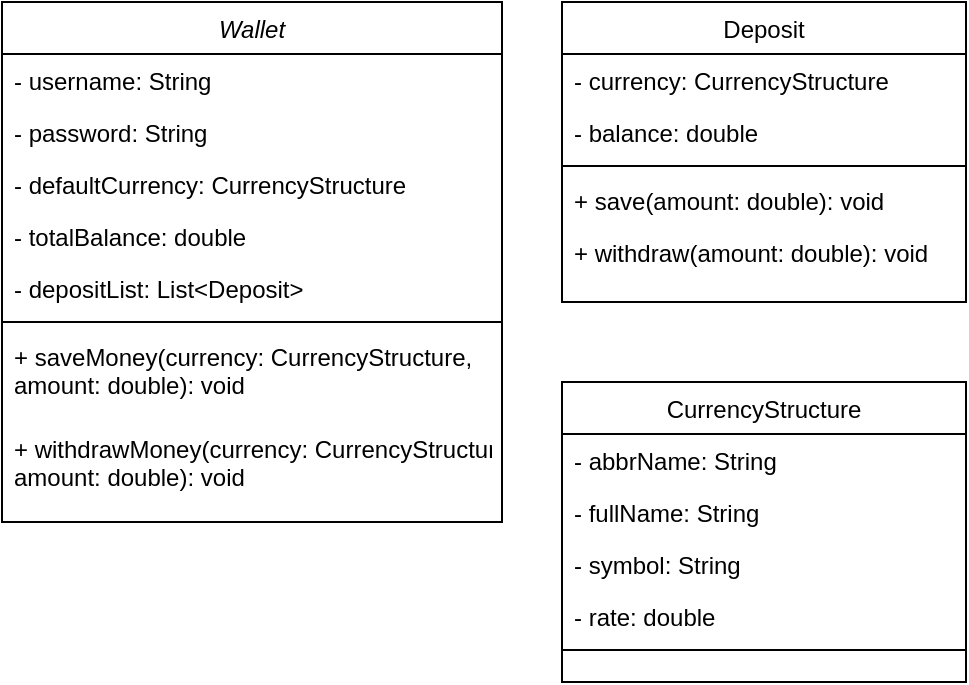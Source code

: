 <mxfile version="20.4.0" type="device"><diagram id="C5RBs43oDa-KdzZeNtuy" name="Page-1"><mxGraphModel dx="942" dy="642" grid="1" gridSize="10" guides="1" tooltips="1" connect="1" arrows="1" fold="1" page="1" pageScale="1" pageWidth="827" pageHeight="1169" math="0" shadow="0"><root><mxCell id="WIyWlLk6GJQsqaUBKTNV-0"/><mxCell id="WIyWlLk6GJQsqaUBKTNV-1" parent="WIyWlLk6GJQsqaUBKTNV-0"/><mxCell id="zkfFHV4jXpPFQw0GAbJ--0" value="Wallet" style="swimlane;fontStyle=2;align=center;verticalAlign=top;childLayout=stackLayout;horizontal=1;startSize=26;horizontalStack=0;resizeParent=1;resizeLast=0;collapsible=1;marginBottom=0;rounded=0;shadow=0;strokeWidth=1;" parent="WIyWlLk6GJQsqaUBKTNV-1" vertex="1"><mxGeometry x="110" y="120" width="250" height="260" as="geometry"><mxRectangle x="230" y="140" width="160" height="26" as="alternateBounds"/></mxGeometry></mxCell><mxCell id="zkfFHV4jXpPFQw0GAbJ--1" value="- username: String" style="text;align=left;verticalAlign=top;spacingLeft=4;spacingRight=4;overflow=hidden;rotatable=0;points=[[0,0.5],[1,0.5]];portConstraint=eastwest;" parent="zkfFHV4jXpPFQw0GAbJ--0" vertex="1"><mxGeometry y="26" width="250" height="26" as="geometry"/></mxCell><mxCell id="zkfFHV4jXpPFQw0GAbJ--2" value="- password: String" style="text;align=left;verticalAlign=top;spacingLeft=4;spacingRight=4;overflow=hidden;rotatable=0;points=[[0,0.5],[1,0.5]];portConstraint=eastwest;rounded=0;shadow=0;html=0;" parent="zkfFHV4jXpPFQw0GAbJ--0" vertex="1"><mxGeometry y="52" width="250" height="26" as="geometry"/></mxCell><mxCell id="SqhwjjZItolxHUoyWi8L-1" value="- defaultCurrency: CurrencyStructure" style="text;align=left;verticalAlign=top;spacingLeft=4;spacingRight=4;overflow=hidden;rotatable=0;points=[[0,0.5],[1,0.5]];portConstraint=eastwest;rounded=0;shadow=0;html=0;" vertex="1" parent="zkfFHV4jXpPFQw0GAbJ--0"><mxGeometry y="78" width="250" height="26" as="geometry"/></mxCell><mxCell id="SqhwjjZItolxHUoyWi8L-2" value="- totalBalance: double" style="text;align=left;verticalAlign=top;spacingLeft=4;spacingRight=4;overflow=hidden;rotatable=0;points=[[0,0.5],[1,0.5]];portConstraint=eastwest;rounded=0;shadow=0;html=0;" vertex="1" parent="zkfFHV4jXpPFQw0GAbJ--0"><mxGeometry y="104" width="250" height="26" as="geometry"/></mxCell><mxCell id="zkfFHV4jXpPFQw0GAbJ--3" value="- depositList: List&lt;Deposit&gt;" style="text;align=left;verticalAlign=top;spacingLeft=4;spacingRight=4;overflow=hidden;rotatable=0;points=[[0,0.5],[1,0.5]];portConstraint=eastwest;rounded=0;shadow=0;html=0;" parent="zkfFHV4jXpPFQw0GAbJ--0" vertex="1"><mxGeometry y="130" width="250" height="26" as="geometry"/></mxCell><mxCell id="zkfFHV4jXpPFQw0GAbJ--4" value="" style="line;html=1;strokeWidth=1;align=left;verticalAlign=middle;spacingTop=-1;spacingLeft=3;spacingRight=3;rotatable=0;labelPosition=right;points=[];portConstraint=eastwest;" parent="zkfFHV4jXpPFQw0GAbJ--0" vertex="1"><mxGeometry y="156" width="250" height="8" as="geometry"/></mxCell><mxCell id="SqhwjjZItolxHUoyWi8L-0" value="+ saveMoney(currency: CurrencyStructure, &#10;amount: double): void" style="text;align=left;verticalAlign=top;spacingLeft=4;spacingRight=4;overflow=hidden;rotatable=0;points=[[0,0.5],[1,0.5]];portConstraint=eastwest;rounded=0;shadow=0;html=0;" vertex="1" parent="zkfFHV4jXpPFQw0GAbJ--0"><mxGeometry y="164" width="250" height="46" as="geometry"/></mxCell><mxCell id="zkfFHV4jXpPFQw0GAbJ--5" value="+ withdrawMoney(currency: CurrencyStructure,&#10;amount: double): void" style="text;align=left;verticalAlign=top;spacingLeft=4;spacingRight=4;overflow=hidden;rotatable=0;points=[[0,0.5],[1,0.5]];portConstraint=eastwest;" parent="zkfFHV4jXpPFQw0GAbJ--0" vertex="1"><mxGeometry y="210" width="250" height="50" as="geometry"/></mxCell><mxCell id="zkfFHV4jXpPFQw0GAbJ--17" value="Deposit" style="swimlane;fontStyle=0;align=center;verticalAlign=top;childLayout=stackLayout;horizontal=1;startSize=26;horizontalStack=0;resizeParent=1;resizeLast=0;collapsible=1;marginBottom=0;rounded=0;shadow=0;strokeWidth=1;" parent="WIyWlLk6GJQsqaUBKTNV-1" vertex="1"><mxGeometry x="390" y="120" width="202" height="150" as="geometry"><mxRectangle x="550" y="140" width="160" height="26" as="alternateBounds"/></mxGeometry></mxCell><mxCell id="zkfFHV4jXpPFQw0GAbJ--18" value="- currency: CurrencyStructure" style="text;align=left;verticalAlign=top;spacingLeft=4;spacingRight=4;overflow=hidden;rotatable=0;points=[[0,0.5],[1,0.5]];portConstraint=eastwest;" parent="zkfFHV4jXpPFQw0GAbJ--17" vertex="1"><mxGeometry y="26" width="202" height="26" as="geometry"/></mxCell><mxCell id="zkfFHV4jXpPFQw0GAbJ--19" value="- balance: double" style="text;align=left;verticalAlign=top;spacingLeft=4;spacingRight=4;overflow=hidden;rotatable=0;points=[[0,0.5],[1,0.5]];portConstraint=eastwest;rounded=0;shadow=0;html=0;" parent="zkfFHV4jXpPFQw0GAbJ--17" vertex="1"><mxGeometry y="52" width="202" height="26" as="geometry"/></mxCell><mxCell id="zkfFHV4jXpPFQw0GAbJ--23" value="" style="line;html=1;strokeWidth=1;align=left;verticalAlign=middle;spacingTop=-1;spacingLeft=3;spacingRight=3;rotatable=0;labelPosition=right;points=[];portConstraint=eastwest;" parent="zkfFHV4jXpPFQw0GAbJ--17" vertex="1"><mxGeometry y="78" width="202" height="8" as="geometry"/></mxCell><mxCell id="zkfFHV4jXpPFQw0GAbJ--24" value="+ save(amount: double): void" style="text;align=left;verticalAlign=top;spacingLeft=4;spacingRight=4;overflow=hidden;rotatable=0;points=[[0,0.5],[1,0.5]];portConstraint=eastwest;" parent="zkfFHV4jXpPFQw0GAbJ--17" vertex="1"><mxGeometry y="86" width="202" height="26" as="geometry"/></mxCell><mxCell id="zkfFHV4jXpPFQw0GAbJ--25" value="+ withdraw(amount: double): void" style="text;align=left;verticalAlign=top;spacingLeft=4;spacingRight=4;overflow=hidden;rotatable=0;points=[[0,0.5],[1,0.5]];portConstraint=eastwest;" parent="zkfFHV4jXpPFQw0GAbJ--17" vertex="1"><mxGeometry y="112" width="202" height="26" as="geometry"/></mxCell><mxCell id="SqhwjjZItolxHUoyWi8L-3" value="CurrencyStructure" style="swimlane;fontStyle=0;align=center;verticalAlign=top;childLayout=stackLayout;horizontal=1;startSize=26;horizontalStack=0;resizeParent=1;resizeLast=0;collapsible=1;marginBottom=0;rounded=0;shadow=0;strokeWidth=1;" vertex="1" parent="WIyWlLk6GJQsqaUBKTNV-1"><mxGeometry x="390" y="310" width="202" height="150" as="geometry"><mxRectangle x="550" y="140" width="160" height="26" as="alternateBounds"/></mxGeometry></mxCell><mxCell id="SqhwjjZItolxHUoyWi8L-4" value="- abbrName: String" style="text;align=left;verticalAlign=top;spacingLeft=4;spacingRight=4;overflow=hidden;rotatable=0;points=[[0,0.5],[1,0.5]];portConstraint=eastwest;" vertex="1" parent="SqhwjjZItolxHUoyWi8L-3"><mxGeometry y="26" width="202" height="26" as="geometry"/></mxCell><mxCell id="SqhwjjZItolxHUoyWi8L-9" value="- fullName: String" style="text;align=left;verticalAlign=top;spacingLeft=4;spacingRight=4;overflow=hidden;rotatable=0;points=[[0,0.5],[1,0.5]];portConstraint=eastwest;rounded=0;shadow=0;html=0;" vertex="1" parent="SqhwjjZItolxHUoyWi8L-3"><mxGeometry y="52" width="202" height="26" as="geometry"/></mxCell><mxCell id="SqhwjjZItolxHUoyWi8L-10" value="- symbol: String" style="text;align=left;verticalAlign=top;spacingLeft=4;spacingRight=4;overflow=hidden;rotatable=0;points=[[0,0.5],[1,0.5]];portConstraint=eastwest;rounded=0;shadow=0;html=0;" vertex="1" parent="SqhwjjZItolxHUoyWi8L-3"><mxGeometry y="78" width="202" height="26" as="geometry"/></mxCell><mxCell id="SqhwjjZItolxHUoyWi8L-5" value="- rate: double" style="text;align=left;verticalAlign=top;spacingLeft=4;spacingRight=4;overflow=hidden;rotatable=0;points=[[0,0.5],[1,0.5]];portConstraint=eastwest;rounded=0;shadow=0;html=0;" vertex="1" parent="SqhwjjZItolxHUoyWi8L-3"><mxGeometry y="104" width="202" height="26" as="geometry"/></mxCell><mxCell id="SqhwjjZItolxHUoyWi8L-6" value="" style="line;html=1;strokeWidth=1;align=left;verticalAlign=middle;spacingTop=-1;spacingLeft=3;spacingRight=3;rotatable=0;labelPosition=right;points=[];portConstraint=eastwest;" vertex="1" parent="SqhwjjZItolxHUoyWi8L-3"><mxGeometry y="130" width="202" height="8" as="geometry"/></mxCell></root></mxGraphModel></diagram></mxfile>